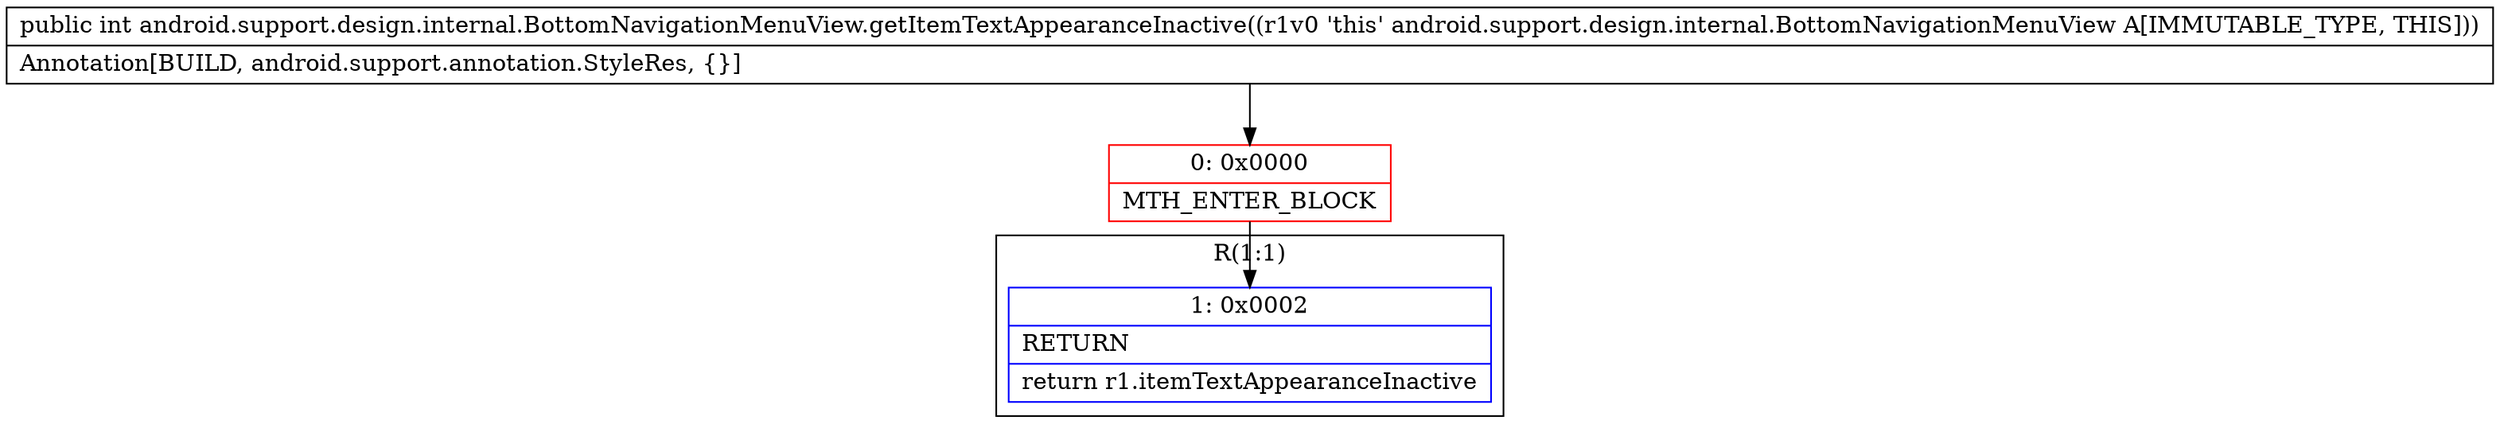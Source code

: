 digraph "CFG forandroid.support.design.internal.BottomNavigationMenuView.getItemTextAppearanceInactive()I" {
subgraph cluster_Region_1435514989 {
label = "R(1:1)";
node [shape=record,color=blue];
Node_1 [shape=record,label="{1\:\ 0x0002|RETURN\l|return r1.itemTextAppearanceInactive\l}"];
}
Node_0 [shape=record,color=red,label="{0\:\ 0x0000|MTH_ENTER_BLOCK\l}"];
MethodNode[shape=record,label="{public int android.support.design.internal.BottomNavigationMenuView.getItemTextAppearanceInactive((r1v0 'this' android.support.design.internal.BottomNavigationMenuView A[IMMUTABLE_TYPE, THIS]))  | Annotation[BUILD, android.support.annotation.StyleRes, \{\}]\l}"];
MethodNode -> Node_0;
Node_0 -> Node_1;
}

